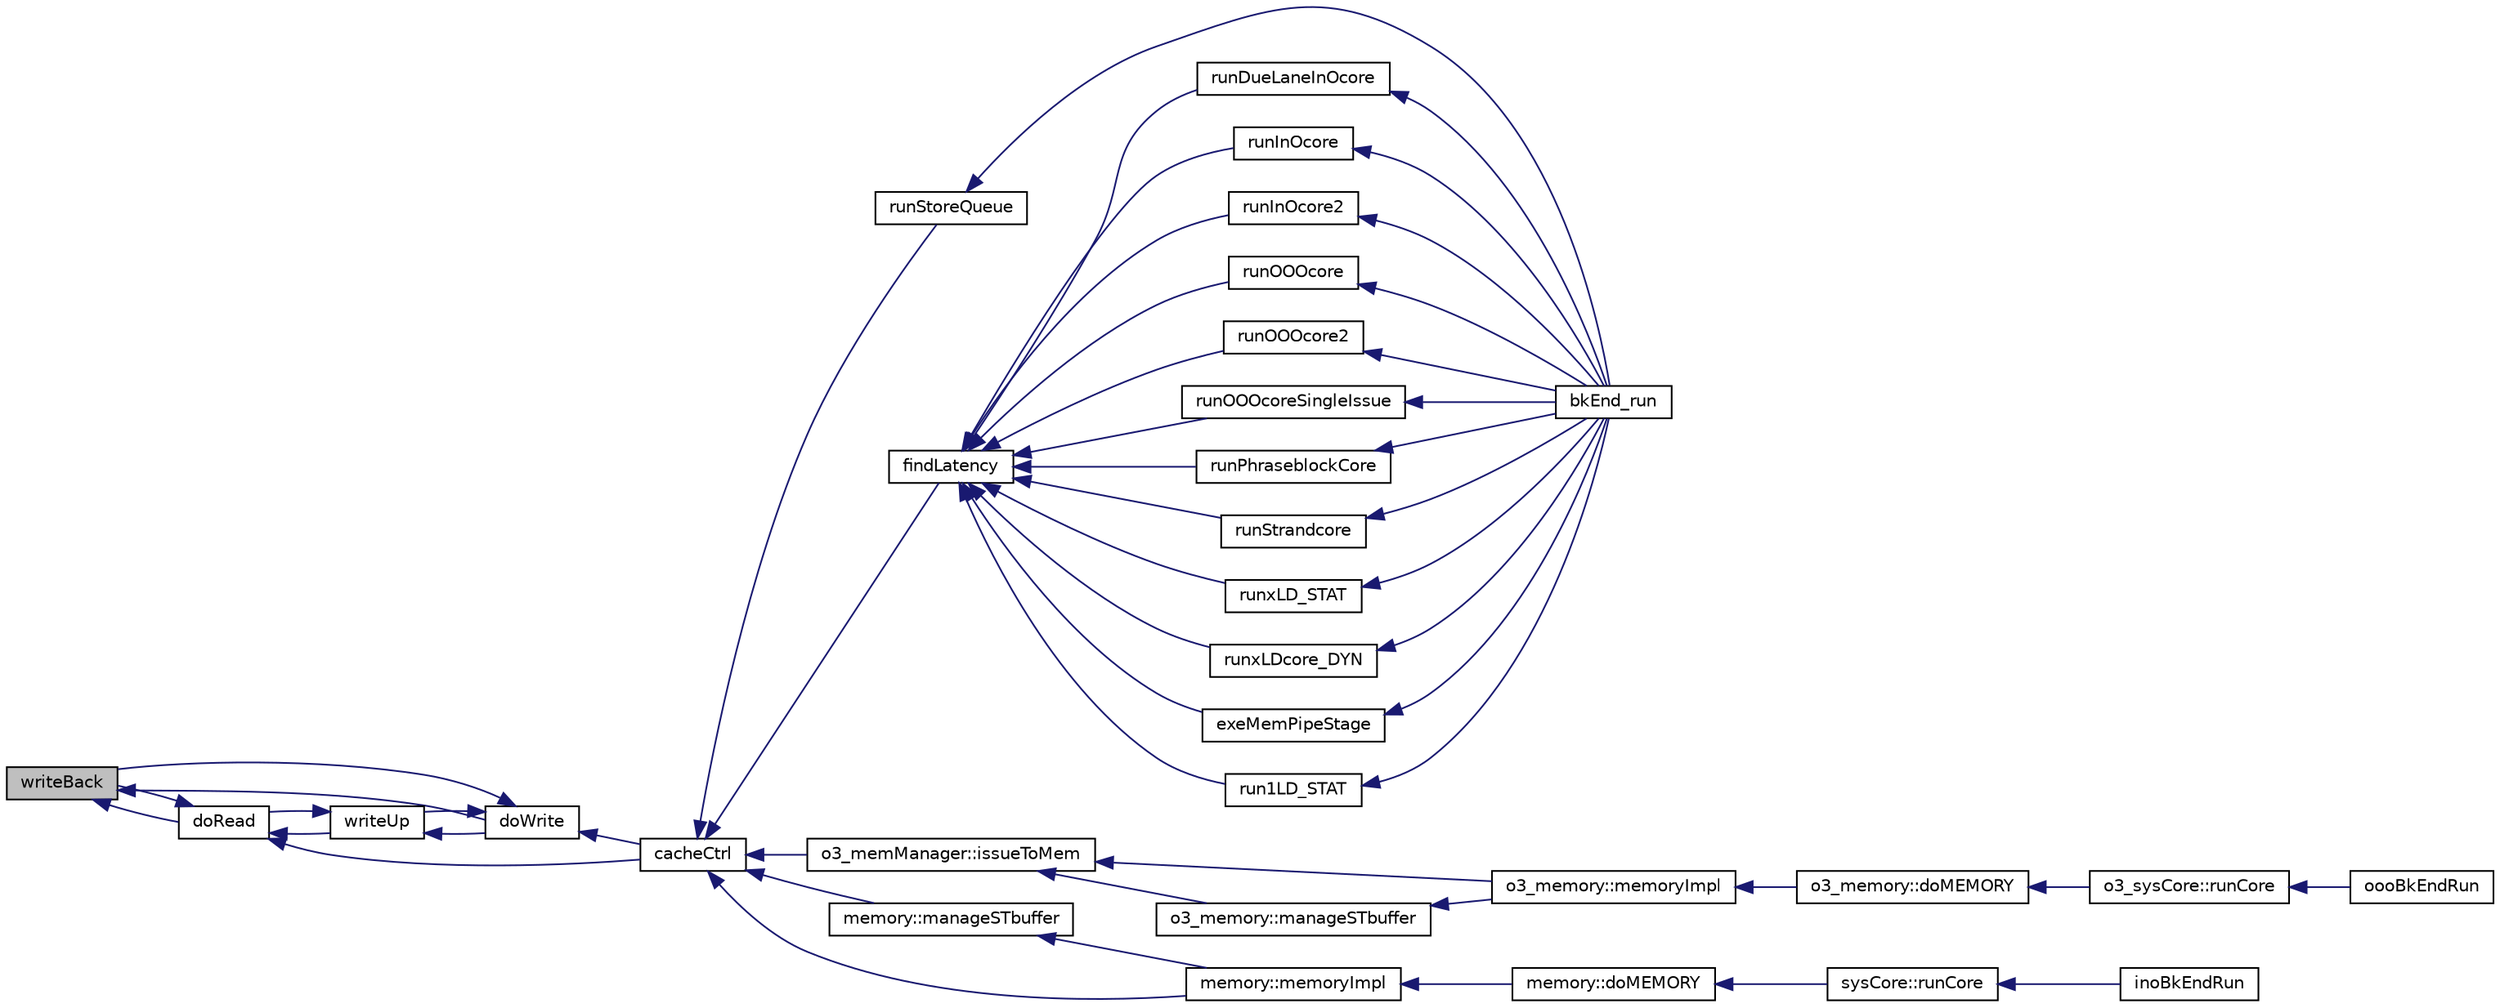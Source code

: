 digraph G
{
  edge [fontname="Helvetica",fontsize="10",labelfontname="Helvetica",labelfontsize="10"];
  node [fontname="Helvetica",fontsize="10",shape=record];
  rankdir=LR;
  Node1 [label="writeBack",height=0.2,width=0.4,color="black", fillcolor="grey75", style="filled" fontcolor="black"];
  Node1 -> Node2 [dir=back,color="midnightblue",fontsize="10",style="solid",fontname="Helvetica"];
  Node2 [label="doRead",height=0.2,width=0.4,color="black", fillcolor="white", style="filled",URL="$cacheCtrl_8h.html#aca22aa31c1e2231d94dea96de677955a"];
  Node2 -> Node3 [dir=back,color="midnightblue",fontsize="10",style="solid",fontname="Helvetica"];
  Node3 [label="cacheCtrl",height=0.2,width=0.4,color="black", fillcolor="white", style="filled",URL="$cacheCtrl_8h.html#a647b95d4a9cb0f09d95d2adfaf25e1d7"];
  Node3 -> Node4 [dir=back,color="midnightblue",fontsize="10",style="solid",fontname="Helvetica"];
  Node4 [label="findLatency",height=0.2,width=0.4,color="black", fillcolor="white", style="filled",URL="$bkEnd_8cpp.html#a425e040d7cdd063c48e543f19d61d29e"];
  Node4 -> Node5 [dir=back,color="midnightblue",fontsize="10",style="solid",fontname="Helvetica"];
  Node5 [label="exeMemPipeStage",height=0.2,width=0.4,color="black", fillcolor="white", style="filled",URL="$bkEnd_8cpp.html#a184a478d12000544a380c7aa50a9894d"];
  Node5 -> Node6 [dir=back,color="midnightblue",fontsize="10",style="solid",fontname="Helvetica"];
  Node6 [label="bkEnd_run",height=0.2,width=0.4,color="black", fillcolor="white", style="filled",URL="$bkEnd_8h.html#a0de885ce07273f37e162ecb0e63ec95d"];
  Node4 -> Node7 [dir=back,color="midnightblue",fontsize="10",style="solid",fontname="Helvetica"];
  Node7 [label="run1LD_STAT",height=0.2,width=0.4,color="black", fillcolor="white", style="filled",URL="$bkEnd_8cpp.html#a97c39e40275c8b88452f484247c641e6"];
  Node7 -> Node6 [dir=back,color="midnightblue",fontsize="10",style="solid",fontname="Helvetica"];
  Node4 -> Node8 [dir=back,color="midnightblue",fontsize="10",style="solid",fontname="Helvetica"];
  Node8 [label="runDueLaneInOcore",height=0.2,width=0.4,color="black", fillcolor="white", style="filled",URL="$bkEnd_8cpp.html#ace2244168da67b24c25de5eeb8e324e7"];
  Node8 -> Node6 [dir=back,color="midnightblue",fontsize="10",style="solid",fontname="Helvetica"];
  Node4 -> Node9 [dir=back,color="midnightblue",fontsize="10",style="solid",fontname="Helvetica"];
  Node9 [label="runInOcore",height=0.2,width=0.4,color="black", fillcolor="white", style="filled",URL="$bkEnd_8cpp.html#a08f23b53db9ac916db6ee3b82c8a80a9"];
  Node9 -> Node6 [dir=back,color="midnightblue",fontsize="10",style="solid",fontname="Helvetica"];
  Node4 -> Node10 [dir=back,color="midnightblue",fontsize="10",style="solid",fontname="Helvetica"];
  Node10 [label="runInOcore2",height=0.2,width=0.4,color="black", fillcolor="white", style="filled",URL="$bkEnd_8cpp.html#ac12de6e25fc3f32a278fbc174b77bcf8"];
  Node10 -> Node6 [dir=back,color="midnightblue",fontsize="10",style="solid",fontname="Helvetica"];
  Node4 -> Node11 [dir=back,color="midnightblue",fontsize="10",style="solid",fontname="Helvetica"];
  Node11 [label="runOOOcore",height=0.2,width=0.4,color="black", fillcolor="white", style="filled",URL="$bkEnd_8cpp.html#a0048e706dd30cad67418041c870d1850"];
  Node11 -> Node6 [dir=back,color="midnightblue",fontsize="10",style="solid",fontname="Helvetica"];
  Node4 -> Node12 [dir=back,color="midnightblue",fontsize="10",style="solid",fontname="Helvetica"];
  Node12 [label="runOOOcore2",height=0.2,width=0.4,color="black", fillcolor="white", style="filled",URL="$bkEnd_8cpp.html#a1e86a57f718ccc5c785cb2f69e4eb150"];
  Node12 -> Node6 [dir=back,color="midnightblue",fontsize="10",style="solid",fontname="Helvetica"];
  Node4 -> Node13 [dir=back,color="midnightblue",fontsize="10",style="solid",fontname="Helvetica"];
  Node13 [label="runOOOcoreSingleIssue",height=0.2,width=0.4,color="black", fillcolor="white", style="filled",URL="$bkEnd_8cpp.html#a10447d26aeb9ab403590f64c71683174"];
  Node13 -> Node6 [dir=back,color="midnightblue",fontsize="10",style="solid",fontname="Helvetica"];
  Node4 -> Node14 [dir=back,color="midnightblue",fontsize="10",style="solid",fontname="Helvetica"];
  Node14 [label="runPhraseblockCore",height=0.2,width=0.4,color="black", fillcolor="white", style="filled",URL="$bkEnd_8cpp.html#a6ce7251cbd93290a7c6774649b96b166"];
  Node14 -> Node6 [dir=back,color="midnightblue",fontsize="10",style="solid",fontname="Helvetica"];
  Node4 -> Node15 [dir=back,color="midnightblue",fontsize="10",style="solid",fontname="Helvetica"];
  Node15 [label="runStrandcore",height=0.2,width=0.4,color="black", fillcolor="white", style="filled",URL="$bkEnd_8cpp.html#a72051851d4c12247aaab4ed481b9c2d1"];
  Node15 -> Node6 [dir=back,color="midnightblue",fontsize="10",style="solid",fontname="Helvetica"];
  Node4 -> Node16 [dir=back,color="midnightblue",fontsize="10",style="solid",fontname="Helvetica"];
  Node16 [label="runxLD_STAT",height=0.2,width=0.4,color="black", fillcolor="white", style="filled",URL="$bkEnd_8cpp.html#a63d6bd6a56d403ccb003d08d98681a3b"];
  Node16 -> Node6 [dir=back,color="midnightblue",fontsize="10",style="solid",fontname="Helvetica"];
  Node4 -> Node17 [dir=back,color="midnightblue",fontsize="10",style="solid",fontname="Helvetica"];
  Node17 [label="runxLDcore_DYN",height=0.2,width=0.4,color="black", fillcolor="white", style="filled",URL="$bkEnd_8cpp.html#a00dd14f5dbcba28599ade0a3d5c47091"];
  Node17 -> Node6 [dir=back,color="midnightblue",fontsize="10",style="solid",fontname="Helvetica"];
  Node3 -> Node18 [dir=back,color="midnightblue",fontsize="10",style="solid",fontname="Helvetica"];
  Node18 [label="o3_memManager::issueToMem",height=0.2,width=0.4,color="black", fillcolor="white", style="filled",URL="$classo3__memManager.html#a9e44a6173a6b099fa6e7644960aac5cf"];
  Node18 -> Node19 [dir=back,color="midnightblue",fontsize="10",style="solid",fontname="Helvetica"];
  Node19 [label="o3_memory::manageSTbuffer",height=0.2,width=0.4,color="black", fillcolor="white", style="filled",URL="$classo3__memory.html#a91a7367c72346b355709afddef9296bf"];
  Node19 -> Node20 [dir=back,color="midnightblue",fontsize="10",style="solid",fontname="Helvetica"];
  Node20 [label="o3_memory::memoryImpl",height=0.2,width=0.4,color="black", fillcolor="white", style="filled",URL="$classo3__memory.html#ad44b31e95afd6e63f85401be8e58318d"];
  Node20 -> Node21 [dir=back,color="midnightblue",fontsize="10",style="solid",fontname="Helvetica"];
  Node21 [label="o3_memory::doMEMORY",height=0.2,width=0.4,color="black", fillcolor="white", style="filled",URL="$classo3__memory.html#a14fb30065edbb1758d0e4c9ac3f92433"];
  Node21 -> Node22 [dir=back,color="midnightblue",fontsize="10",style="solid",fontname="Helvetica"];
  Node22 [label="o3_sysCore::runCore",height=0.2,width=0.4,color="black", fillcolor="white", style="filled",URL="$classo3__sysCore.html#ab97edaa7f8ea74d7315b71d7d03a736c"];
  Node22 -> Node23 [dir=back,color="midnightblue",fontsize="10",style="solid",fontname="Helvetica"];
  Node23 [label="oooBkEndRun",height=0.2,width=0.4,color="black", fillcolor="white", style="filled",URL="$oooBkEnd_8h.html#aaa2cf7fe88073cf54894d48f17271d93"];
  Node18 -> Node20 [dir=back,color="midnightblue",fontsize="10",style="solid",fontname="Helvetica"];
  Node3 -> Node24 [dir=back,color="midnightblue",fontsize="10",style="solid",fontname="Helvetica"];
  Node24 [label="memory::manageSTbuffer",height=0.2,width=0.4,color="black", fillcolor="white", style="filled",URL="$classmemory.html#a43b452151bf034cd654a711b21078097"];
  Node24 -> Node25 [dir=back,color="midnightblue",fontsize="10",style="solid",fontname="Helvetica"];
  Node25 [label="memory::memoryImpl",height=0.2,width=0.4,color="black", fillcolor="white", style="filled",URL="$classmemory.html#a3c2b4025c057acb762cc6630f324d3dc"];
  Node25 -> Node26 [dir=back,color="midnightblue",fontsize="10",style="solid",fontname="Helvetica"];
  Node26 [label="memory::doMEMORY",height=0.2,width=0.4,color="black", fillcolor="white", style="filled",URL="$classmemory.html#ae667b5ac087faff10a52913146d6b627"];
  Node26 -> Node27 [dir=back,color="midnightblue",fontsize="10",style="solid",fontname="Helvetica"];
  Node27 [label="sysCore::runCore",height=0.2,width=0.4,color="black", fillcolor="white", style="filled",URL="$classsysCore.html#a329e1539dcc7da668fb0d6237368922f"];
  Node27 -> Node28 [dir=back,color="midnightblue",fontsize="10",style="solid",fontname="Helvetica"];
  Node28 [label="inoBkEndRun",height=0.2,width=0.4,color="black", fillcolor="white", style="filled",URL="$inoBkEnd_8h.html#a7f7897adf2514facd31db95c4b90314d"];
  Node3 -> Node25 [dir=back,color="midnightblue",fontsize="10",style="solid",fontname="Helvetica"];
  Node3 -> Node29 [dir=back,color="midnightblue",fontsize="10",style="solid",fontname="Helvetica"];
  Node29 [label="runStoreQueue",height=0.2,width=0.4,color="black", fillcolor="white", style="filled",URL="$bkEnd_8cpp.html#aeb3bb6faa3048d5856d06e6205cc3248"];
  Node29 -> Node6 [dir=back,color="midnightblue",fontsize="10",style="solid",fontname="Helvetica"];
  Node2 -> Node1 [dir=back,color="midnightblue",fontsize="10",style="solid",fontname="Helvetica"];
  Node2 -> Node30 [dir=back,color="midnightblue",fontsize="10",style="solid",fontname="Helvetica"];
  Node30 [label="writeUp",height=0.2,width=0.4,color="black", fillcolor="white", style="filled",URL="$cacheCtrl_8cpp.html#a2b7fac6feef0a70c72a45d493088b270"];
  Node30 -> Node2 [dir=back,color="midnightblue",fontsize="10",style="solid",fontname="Helvetica"];
  Node30 -> Node31 [dir=back,color="midnightblue",fontsize="10",style="solid",fontname="Helvetica"];
  Node31 [label="doWrite",height=0.2,width=0.4,color="black", fillcolor="white", style="filled",URL="$cacheCtrl_8h.html#a940d1bcbe86e71d64bd1eede69d55324"];
  Node31 -> Node3 [dir=back,color="midnightblue",fontsize="10",style="solid",fontname="Helvetica"];
  Node31 -> Node1 [dir=back,color="midnightblue",fontsize="10",style="solid",fontname="Helvetica"];
  Node31 -> Node30 [dir=back,color="midnightblue",fontsize="10",style="solid",fontname="Helvetica"];
  Node1 -> Node31 [dir=back,color="midnightblue",fontsize="10",style="solid",fontname="Helvetica"];
}
